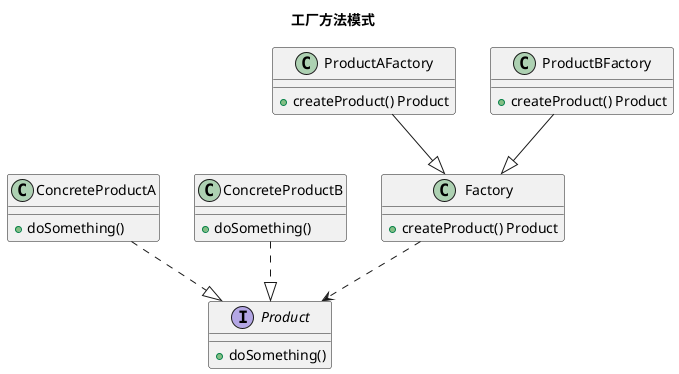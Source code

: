 @startuml factorymethod
title 工厂方法模式

interface Product {
    +doSomething()
}
class ConcreteProductA {
    +doSomething()
}
class ConcreteProductB {
    +doSomething()
}

class Factory {
    +createProduct() Product
}
class ProductAFactory {
    +createProduct() Product
}
class ProductBFactory {
    +createProduct() Product
}

Factory ..> Product
ProductAFactory --|> Factory
ProductBFactory --|> Factory
ConcreteProductA ..|> Product
ConcreteProductB ..|> Product

@enduml